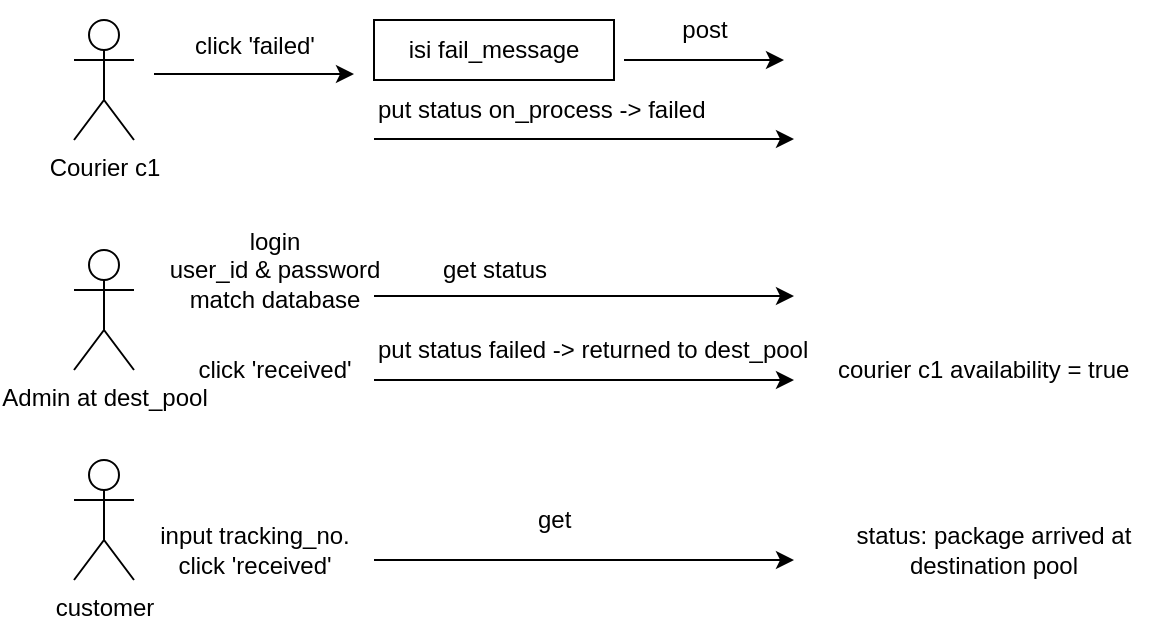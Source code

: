 <mxfile version="22.1.2" type="device">
  <diagram name="Page-1" id="XKGZmzhLsIBNGG6izZ6-">
    <mxGraphModel dx="1340" dy="766" grid="1" gridSize="10" guides="1" tooltips="1" connect="1" arrows="1" fold="1" page="1" pageScale="1" pageWidth="850" pageHeight="1100" math="0" shadow="0">
      <root>
        <mxCell id="0" />
        <mxCell id="1" parent="0" />
        <mxCell id="eJ6fyogvMwMZhCJaJQ-F-1" value="Courier c1" style="shape=umlActor;verticalLabelPosition=bottom;verticalAlign=top;html=1;outlineConnect=0;" parent="1" vertex="1">
          <mxGeometry x="120" y="90" width="30" height="60" as="geometry" />
        </mxCell>
        <mxCell id="eJ6fyogvMwMZhCJaJQ-F-5" value="" style="endArrow=classic;html=1;rounded=0;" parent="1" edge="1">
          <mxGeometry width="50" height="50" relative="1" as="geometry">
            <mxPoint x="160" y="117" as="sourcePoint" />
            <mxPoint x="260" y="117" as="targetPoint" />
          </mxGeometry>
        </mxCell>
        <mxCell id="eJ6fyogvMwMZhCJaJQ-F-6" value="click &#39;failed&#39;" style="text;html=1;align=center;verticalAlign=middle;resizable=0;points=[];autosize=1;strokeColor=none;fillColor=none;" parent="1" vertex="1">
          <mxGeometry x="170" y="88" width="80" height="30" as="geometry" />
        </mxCell>
        <mxCell id="eJ6fyogvMwMZhCJaJQ-F-8" value="isi fail_message" style="rounded=0;whiteSpace=wrap;html=1;" parent="1" vertex="1">
          <mxGeometry x="270" y="90" width="120" height="30" as="geometry" />
        </mxCell>
        <mxCell id="eJ6fyogvMwMZhCJaJQ-F-9" value="" style="endArrow=classic;html=1;rounded=0;" parent="1" edge="1">
          <mxGeometry width="50" height="50" relative="1" as="geometry">
            <mxPoint x="395" y="110" as="sourcePoint" />
            <mxPoint x="475" y="110" as="targetPoint" />
          </mxGeometry>
        </mxCell>
        <mxCell id="eJ6fyogvMwMZhCJaJQ-F-10" value="post" style="text;html=1;align=center;verticalAlign=middle;resizable=0;points=[];autosize=1;strokeColor=none;fillColor=none;" parent="1" vertex="1">
          <mxGeometry x="410" y="80" width="50" height="30" as="geometry" />
        </mxCell>
        <mxCell id="eJ6fyogvMwMZhCJaJQ-F-13" value="put status on_process -&amp;gt; failed" style="text;html=1;align=left;verticalAlign=middle;resizable=0;points=[];autosize=1;strokeColor=none;fillColor=none;" parent="1" vertex="1">
          <mxGeometry x="270" y="120" width="190" height="30" as="geometry" />
        </mxCell>
        <mxCell id="eJ6fyogvMwMZhCJaJQ-F-14" value="" style="endArrow=classic;html=1;rounded=0;" parent="1" edge="1">
          <mxGeometry width="50" height="50" relative="1" as="geometry">
            <mxPoint x="270" y="149.52" as="sourcePoint" />
            <mxPoint x="480" y="149.52" as="targetPoint" />
          </mxGeometry>
        </mxCell>
        <mxCell id="eJ6fyogvMwMZhCJaJQ-F-15" value="" style="endArrow=classic;html=1;rounded=0;" parent="1" edge="1">
          <mxGeometry width="50" height="50" relative="1" as="geometry">
            <mxPoint x="270" y="270" as="sourcePoint" />
            <mxPoint x="480" y="270" as="targetPoint" />
          </mxGeometry>
        </mxCell>
        <mxCell id="eJ6fyogvMwMZhCJaJQ-F-16" value="put status failed -&amp;gt; returned to dest_pool" style="text;html=1;align=left;verticalAlign=middle;resizable=0;points=[];autosize=1;strokeColor=none;fillColor=none;" parent="1" vertex="1">
          <mxGeometry x="270" y="240" width="240" height="30" as="geometry" />
        </mxCell>
        <mxCell id="eJ6fyogvMwMZhCJaJQ-F-17" value="Admin at dest_pool" style="shape=umlActor;verticalLabelPosition=bottom;verticalAlign=top;html=1;outlineConnect=0;" parent="1" vertex="1">
          <mxGeometry x="120" y="205" width="30" height="60" as="geometry" />
        </mxCell>
        <mxCell id="eJ6fyogvMwMZhCJaJQ-F-20" value="click &#39;received&#39;" style="text;html=1;align=center;verticalAlign=middle;resizable=0;points=[];autosize=1;strokeColor=none;fillColor=none;" parent="1" vertex="1">
          <mxGeometry x="170" y="250" width="100" height="30" as="geometry" />
        </mxCell>
        <mxCell id="eJ6fyogvMwMZhCJaJQ-F-22" value="courier c1 availability = true" style="text;html=1;align=left;verticalAlign=middle;resizable=0;points=[];autosize=1;strokeColor=none;fillColor=none;" parent="1" vertex="1">
          <mxGeometry x="500" y="250" width="170" height="30" as="geometry" />
        </mxCell>
        <mxCell id="eJ6fyogvMwMZhCJaJQ-F-25" value="customer" style="shape=umlActor;verticalLabelPosition=bottom;verticalAlign=top;html=1;outlineConnect=0;" parent="1" vertex="1">
          <mxGeometry x="120" y="310" width="30" height="60" as="geometry" />
        </mxCell>
        <mxCell id="eJ6fyogvMwMZhCJaJQ-F-28" value="status: package arrived at destination pool" style="text;html=1;strokeColor=none;fillColor=none;align=center;verticalAlign=middle;whiteSpace=wrap;rounded=0;" parent="1" vertex="1">
          <mxGeometry x="500" y="340" width="160" height="30" as="geometry" />
        </mxCell>
        <mxCell id="eJ6fyogvMwMZhCJaJQ-F-29" value="get" style="text;html=1;align=left;verticalAlign=middle;resizable=0;points=[];autosize=1;strokeColor=none;fillColor=none;" parent="1" vertex="1">
          <mxGeometry x="350" y="325" width="40" height="30" as="geometry" />
        </mxCell>
        <mxCell id="eJ6fyogvMwMZhCJaJQ-F-30" value="" style="endArrow=classic;html=1;rounded=0;" parent="1" edge="1">
          <mxGeometry width="50" height="50" relative="1" as="geometry">
            <mxPoint x="270" y="360" as="sourcePoint" />
            <mxPoint x="480" y="360" as="targetPoint" />
          </mxGeometry>
        </mxCell>
        <mxCell id="eJ6fyogvMwMZhCJaJQ-F-31" value="input tracking_no.&lt;br&gt;click &#39;received&#39;" style="text;html=1;align=center;verticalAlign=middle;resizable=0;points=[];autosize=1;strokeColor=none;fillColor=none;" parent="1" vertex="1">
          <mxGeometry x="150" y="335" width="120" height="40" as="geometry" />
        </mxCell>
        <mxCell id="eJ6fyogvMwMZhCJaJQ-F-32" value="get status" style="text;html=1;align=center;verticalAlign=middle;resizable=0;points=[];autosize=1;strokeColor=none;fillColor=none;" parent="1" vertex="1">
          <mxGeometry x="290" y="200" width="80" height="30" as="geometry" />
        </mxCell>
        <mxCell id="eJ6fyogvMwMZhCJaJQ-F-35" value="" style="endArrow=classic;html=1;rounded=0;" parent="1" edge="1">
          <mxGeometry width="50" height="50" relative="1" as="geometry">
            <mxPoint x="270" y="228" as="sourcePoint" />
            <mxPoint x="480" y="228" as="targetPoint" />
          </mxGeometry>
        </mxCell>
        <mxCell id="eJ6fyogvMwMZhCJaJQ-F-36" value="login&lt;br&gt;user_id &amp;amp; password&lt;br&gt;match database" style="text;html=1;align=center;verticalAlign=middle;resizable=0;points=[];autosize=1;strokeColor=none;fillColor=none;" parent="1" vertex="1">
          <mxGeometry x="155" y="185" width="130" height="60" as="geometry" />
        </mxCell>
      </root>
    </mxGraphModel>
  </diagram>
</mxfile>
